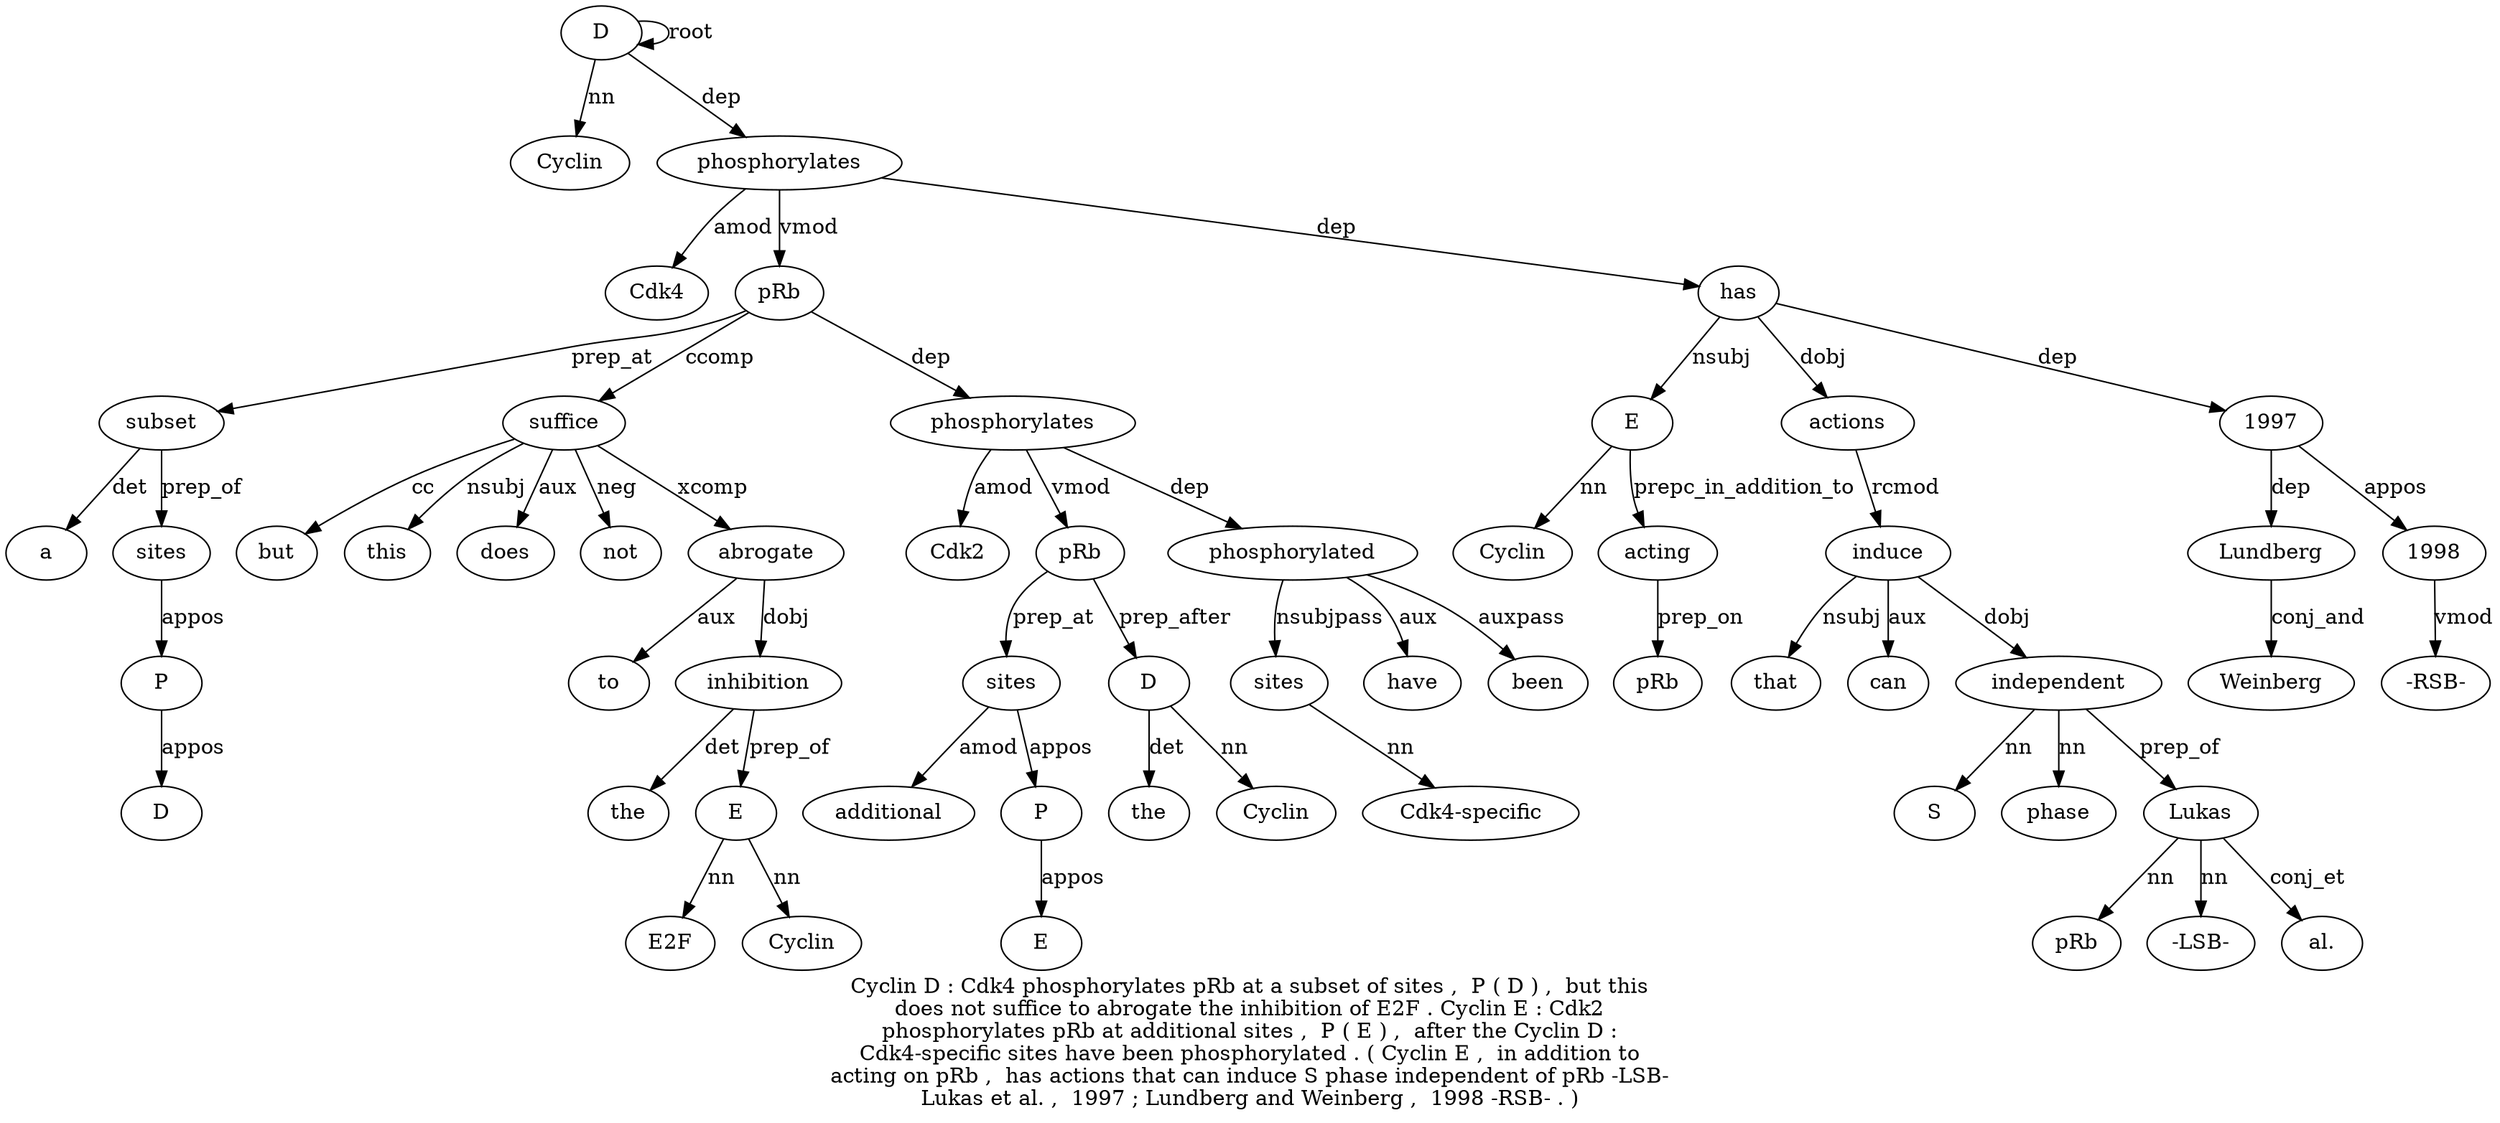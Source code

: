digraph "Cyclin D : Cdk4 phosphorylates pRb at a subset of sites ,  P ( D ) ,  but this does not suffice to abrogate the inhibition of E2F . Cyclin E : Cdk2 phosphorylates pRb at additional sites ,  P ( E ) ,  after the Cyclin D : Cdk4-specific sites have been phosphorylated . ( Cyclin E ,  in addition to acting on pRb ,  has actions that can induce S phase independent of pRb -LSB- Lukas et al. ,  1997 ; Lundberg and Weinberg ,  1998 -RSB- . )" {
label="Cyclin D : Cdk4 phosphorylates pRb at a subset of sites ,  P ( D ) ,  but this
does not suffice to abrogate the inhibition of E2F . Cyclin E : Cdk2
phosphorylates pRb at additional sites ,  P ( E ) ,  after the Cyclin D :
Cdk4-specific sites have been phosphorylated . ( Cyclin E ,  in addition to
acting on pRb ,  has actions that can induce S phase independent of pRb -LSB-
Lukas et al. ,  1997 ; Lundberg and Weinberg ,  1998 -RSB- . )";
D2 [style=filled, fillcolor=white, label=D];
Cyclin1 [style=filled, fillcolor=white, label=Cyclin];
D2 -> Cyclin1  [label=nn];
D2 -> D2  [label=root];
phosphorylates5 [style=filled, fillcolor=white, label=phosphorylates];
Cdk4 [style=filled, fillcolor=white, label=Cdk4];
phosphorylates5 -> Cdk4  [label=amod];
D2 -> phosphorylates5  [label=dep];
pRb6 [style=filled, fillcolor=white, label=pRb];
phosphorylates5 -> pRb6  [label=vmod];
subset9 [style=filled, fillcolor=white, label=subset];
a8 [style=filled, fillcolor=white, label=a];
subset9 -> a8  [label=det];
pRb6 -> subset9  [label=prep_at];
sites11 [style=filled, fillcolor=white, label=sites];
subset9 -> sites11  [label=prep_of];
P13 [style=filled, fillcolor=white, label=P];
sites11 -> P13  [label=appos];
D15 [style=filled, fillcolor=white, label=D];
P13 -> D15  [label=appos];
suffice22 [style=filled, fillcolor=white, label=suffice];
but18 [style=filled, fillcolor=white, label=but];
suffice22 -> but18  [label=cc];
this19 [style=filled, fillcolor=white, label=this];
suffice22 -> this19  [label=nsubj];
does20 [style=filled, fillcolor=white, label=does];
suffice22 -> does20  [label=aux];
not21 [style=filled, fillcolor=white, label=not];
suffice22 -> not21  [label=neg];
pRb6 -> suffice22  [label=ccomp];
abrogate24 [style=filled, fillcolor=white, label=abrogate];
to23 [style=filled, fillcolor=white, label=to];
abrogate24 -> to23  [label=aux];
suffice22 -> abrogate24  [label=xcomp];
inhibition26 [style=filled, fillcolor=white, label=inhibition];
the25 [style=filled, fillcolor=white, label=the];
inhibition26 -> the25  [label=det];
abrogate24 -> inhibition26  [label=dobj];
E31 [style=filled, fillcolor=white, label=E];
E2F28 [style=filled, fillcolor=white, label=E2F];
E31 -> E2F28  [label=nn];
Cyclin30 [style=filled, fillcolor=white, label=Cyclin];
E31 -> Cyclin30  [label=nn];
inhibition26 -> E31  [label=prep_of];
phosphorylates34 [style=filled, fillcolor=white, label=phosphorylates];
Cdk233 [style=filled, fillcolor=white, label=Cdk2];
phosphorylates34 -> Cdk233  [label=amod];
pRb6 -> phosphorylates34  [label=dep];
pRb35 [style=filled, fillcolor=white, label=pRb];
phosphorylates34 -> pRb35  [label=vmod];
sites38 [style=filled, fillcolor=white, label=sites];
additional37 [style=filled, fillcolor=white, label=additional];
sites38 -> additional37  [label=amod];
pRb35 -> sites38  [label=prep_at];
P40 [style=filled, fillcolor=white, label=P];
sites38 -> P40  [label=appos];
E42 [style=filled, fillcolor=white, label=E];
P40 -> E42  [label=appos];
D48 [style=filled, fillcolor=white, label=D];
the46 [style=filled, fillcolor=white, label=the];
D48 -> the46  [label=det];
Cyclin47 [style=filled, fillcolor=white, label=Cyclin];
D48 -> Cyclin47  [label=nn];
pRb35 -> D48  [label=prep_after];
sites51 [style=filled, fillcolor=white, label=sites];
"Cdk4-specific50" [style=filled, fillcolor=white, label="Cdk4-specific"];
sites51 -> "Cdk4-specific50"  [label=nn];
phosphorylated54 [style=filled, fillcolor=white, label=phosphorylated];
phosphorylated54 -> sites51  [label=nsubjpass];
have52 [style=filled, fillcolor=white, label=have];
phosphorylated54 -> have52  [label=aux];
been53 [style=filled, fillcolor=white, label=been];
phosphorylated54 -> been53  [label=auxpass];
phosphorylates34 -> phosphorylated54  [label=dep];
E58 [style=filled, fillcolor=white, label=E];
Cyclin57 [style=filled, fillcolor=white, label=Cyclin];
E58 -> Cyclin57  [label=nn];
has67 [style=filled, fillcolor=white, label=has];
has67 -> E58  [label=nsubj];
acting63 [style=filled, fillcolor=white, label=acting];
E58 -> acting63  [label=prepc_in_addition_to];
pRb65 [style=filled, fillcolor=white, label=pRb];
acting63 -> pRb65  [label=prep_on];
phosphorylates5 -> has67  [label=dep];
actions68 [style=filled, fillcolor=white, label=actions];
has67 -> actions68  [label=dobj];
induce71 [style=filled, fillcolor=white, label=induce];
that69 [style=filled, fillcolor=white, label=that];
induce71 -> that69  [label=nsubj];
can70 [style=filled, fillcolor=white, label=can];
induce71 -> can70  [label=aux];
actions68 -> induce71  [label=rcmod];
independent74 [style=filled, fillcolor=white, label=independent];
S72 [style=filled, fillcolor=white, label=S];
independent74 -> S72  [label=nn];
phase73 [style=filled, fillcolor=white, label=phase];
independent74 -> phase73  [label=nn];
induce71 -> independent74  [label=dobj];
Lukas78 [style=filled, fillcolor=white, label=Lukas];
pRb76 [style=filled, fillcolor=white, label=pRb];
Lukas78 -> pRb76  [label=nn];
"-LSB-77" [style=filled, fillcolor=white, label="-LSB-"];
Lukas78 -> "-LSB-77"  [label=nn];
independent74 -> Lukas78  [label=prep_of];
"al.80" [style=filled, fillcolor=white, label="al."];
Lukas78 -> "al.80"  [label=conj_et];
199782 [style=filled, fillcolor=white, label=1997];
has67 -> 199782  [label=dep];
Lundberg84 [style=filled, fillcolor=white, label=Lundberg];
199782 -> Lundberg84  [label=dep];
Weinberg86 [style=filled, fillcolor=white, label=Weinberg];
Lundberg84 -> Weinberg86  [label=conj_and];
1998 [style=filled, fillcolor=white, label=1998];
199782 -> 1998  [label=appos];
"-RSB-89" [style=filled, fillcolor=white, label="-RSB-"];
1998 -> "-RSB-89"  [label=vmod];
}
